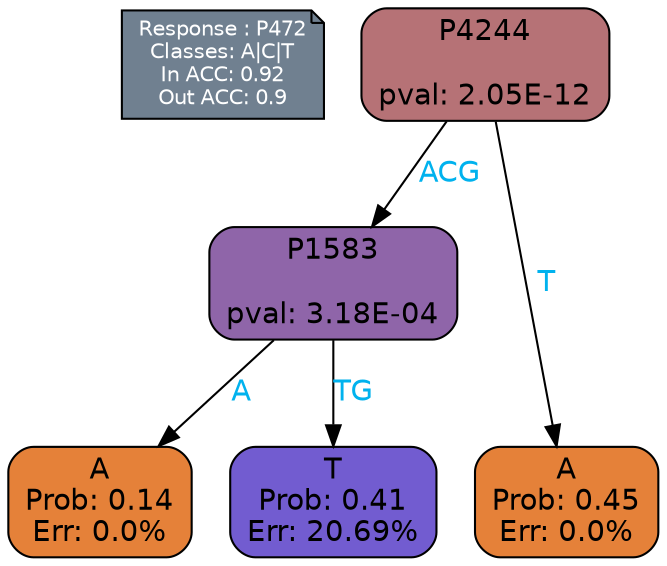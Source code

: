 digraph Tree {
node [shape=box, style="filled, rounded", color="black", fontname=helvetica] ;
graph [ranksep=equally, splines=polylines, bgcolor=transparent, dpi=600] ;
edge [fontname=helvetica] ;
LEGEND [label="Response : P472
Classes: A|C|T
In ACC: 0.92
Out ACC: 0.9
",shape=note,align=left,style=filled,fillcolor="slategray",fontcolor="white",fontsize=10];1 [label="P4244

pval: 2.05E-12", fillcolor="#b67276"] ;
2 [label="P1583

pval: 3.18E-04", fillcolor="#8f65a9"] ;
3 [label="A
Prob: 0.14
Err: 0.0%", fillcolor="#e58139"] ;
4 [label="T
Prob: 0.41
Err: 20.69%", fillcolor="#725cd0"] ;
5 [label="A
Prob: 0.45
Err: 0.0%", fillcolor="#e58139"] ;
1 -> 2 [label="ACG",fontcolor=deepskyblue2] ;
1 -> 5 [label="T",fontcolor=deepskyblue2] ;
2 -> 3 [label="A",fontcolor=deepskyblue2] ;
2 -> 4 [label="TG",fontcolor=deepskyblue2] ;
{rank = same; 3;4;5;}{rank = same; LEGEND;1;}}